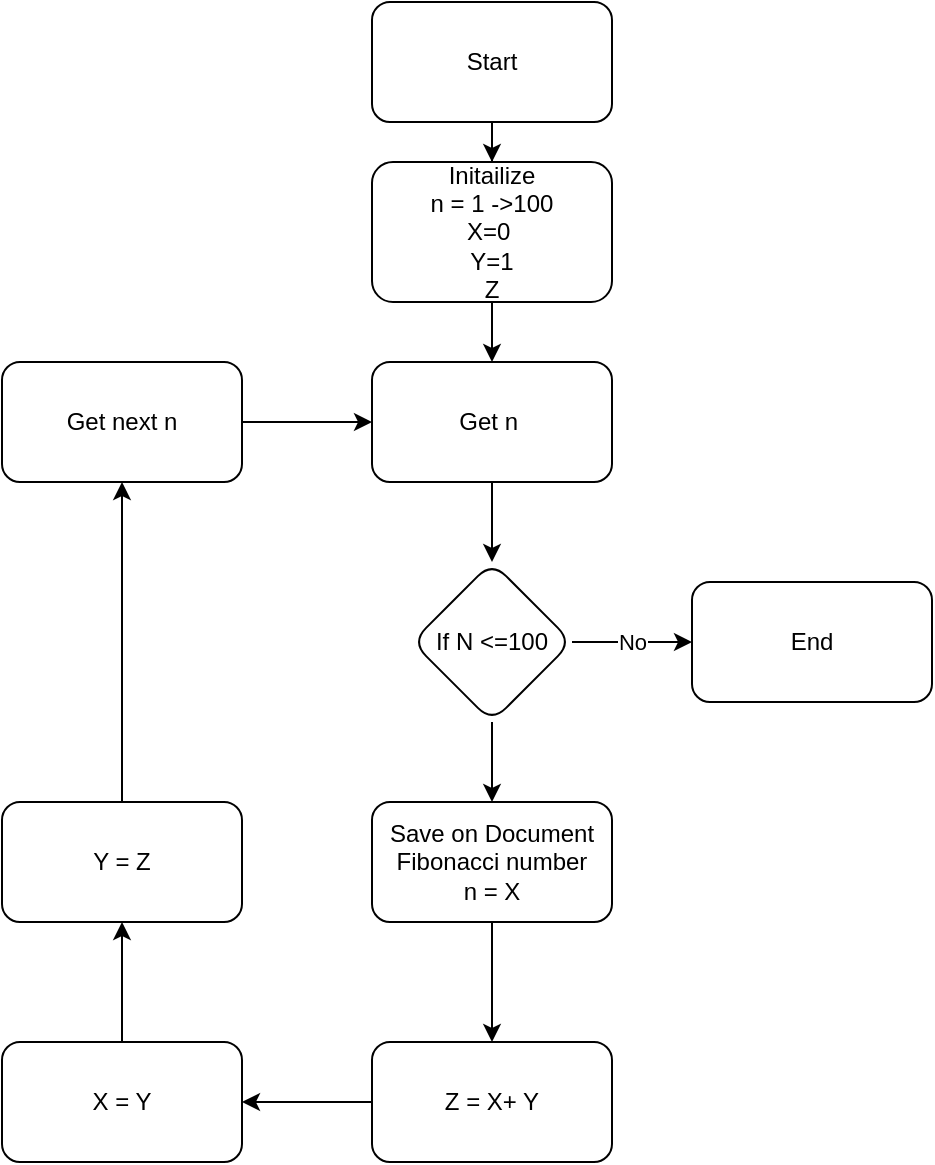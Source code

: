 <mxfile version="13.8.9" type="github">
  <diagram id="KpqeUWe9T__yHvzMCGmm" name="Page-1">
    <mxGraphModel dx="1017" dy="564" grid="1" gridSize="10" guides="1" tooltips="1" connect="1" arrows="1" fold="1" page="1" pageScale="1" pageWidth="850" pageHeight="1100" math="0" shadow="0">
      <root>
        <mxCell id="0" />
        <mxCell id="1" parent="0" />
        <mxCell id="-GfSJ-mZbfH85P1tIpJl-13" value="" style="edgeStyle=orthogonalEdgeStyle;rounded=0;orthogonalLoop=1;jettySize=auto;html=1;" parent="1" source="-GfSJ-mZbfH85P1tIpJl-1" target="-GfSJ-mZbfH85P1tIpJl-12" edge="1">
          <mxGeometry relative="1" as="geometry" />
        </mxCell>
        <mxCell id="-GfSJ-mZbfH85P1tIpJl-1" value="Start" style="rounded=1;whiteSpace=wrap;html=1;" parent="1" vertex="1">
          <mxGeometry x="305" width="120" height="60" as="geometry" />
        </mxCell>
        <mxCell id="-GfSJ-mZbfH85P1tIpJl-33" value="" style="edgeStyle=orthogonalEdgeStyle;rounded=0;orthogonalLoop=1;jettySize=auto;html=1;" parent="1" source="-GfSJ-mZbfH85P1tIpJl-12" target="-GfSJ-mZbfH85P1tIpJl-32" edge="1">
          <mxGeometry relative="1" as="geometry" />
        </mxCell>
        <mxCell id="-GfSJ-mZbfH85P1tIpJl-12" value="Initailize&lt;br&gt;n = 1 -&amp;gt;100&lt;br&gt;X=0&amp;nbsp;&lt;br&gt;Y=1&lt;br&gt;Z" style="whiteSpace=wrap;html=1;rounded=1;" parent="1" vertex="1">
          <mxGeometry x="305" y="80" width="120" height="70" as="geometry" />
        </mxCell>
        <mxCell id="-GfSJ-mZbfH85P1tIpJl-42" value="No" style="edgeStyle=orthogonalEdgeStyle;rounded=0;orthogonalLoop=1;jettySize=auto;html=1;" parent="1" source="-GfSJ-mZbfH85P1tIpJl-28" target="-GfSJ-mZbfH85P1tIpJl-41" edge="1">
          <mxGeometry relative="1" as="geometry" />
        </mxCell>
        <mxCell id="-GfSJ-mZbfH85P1tIpJl-44" value="" style="edgeStyle=orthogonalEdgeStyle;rounded=0;orthogonalLoop=1;jettySize=auto;html=1;" parent="1" source="-GfSJ-mZbfH85P1tIpJl-28" target="-GfSJ-mZbfH85P1tIpJl-43" edge="1">
          <mxGeometry relative="1" as="geometry" />
        </mxCell>
        <mxCell id="-GfSJ-mZbfH85P1tIpJl-28" value="If N &amp;lt;=100" style="rhombus;whiteSpace=wrap;html=1;rounded=1;" parent="1" vertex="1">
          <mxGeometry x="325" y="280" width="80" height="80" as="geometry" />
        </mxCell>
        <mxCell id="-GfSJ-mZbfH85P1tIpJl-34" style="edgeStyle=orthogonalEdgeStyle;rounded=0;orthogonalLoop=1;jettySize=auto;html=1;" parent="1" source="-GfSJ-mZbfH85P1tIpJl-32" target="-GfSJ-mZbfH85P1tIpJl-28" edge="1">
          <mxGeometry relative="1" as="geometry" />
        </mxCell>
        <mxCell id="-GfSJ-mZbfH85P1tIpJl-32" value="Get n&amp;nbsp;" style="whiteSpace=wrap;html=1;rounded=1;" parent="1" vertex="1">
          <mxGeometry x="305" y="180" width="120" height="60" as="geometry" />
        </mxCell>
        <mxCell id="-GfSJ-mZbfH85P1tIpJl-40" style="edgeStyle=orthogonalEdgeStyle;rounded=0;orthogonalLoop=1;jettySize=auto;html=1;entryX=0;entryY=0.5;entryDx=0;entryDy=0;" parent="1" source="-GfSJ-mZbfH85P1tIpJl-38" target="-GfSJ-mZbfH85P1tIpJl-32" edge="1">
          <mxGeometry relative="1" as="geometry" />
        </mxCell>
        <mxCell id="-GfSJ-mZbfH85P1tIpJl-38" value="Get next n" style="whiteSpace=wrap;html=1;rounded=1;" parent="1" vertex="1">
          <mxGeometry x="120" y="180" width="120" height="60" as="geometry" />
        </mxCell>
        <mxCell id="-GfSJ-mZbfH85P1tIpJl-41" value="End" style="whiteSpace=wrap;html=1;rounded=1;" parent="1" vertex="1">
          <mxGeometry x="465" y="290" width="120" height="60" as="geometry" />
        </mxCell>
        <mxCell id="-GfSJ-mZbfH85P1tIpJl-46" value="" style="edgeStyle=orthogonalEdgeStyle;rounded=0;orthogonalLoop=1;jettySize=auto;html=1;" parent="1" source="-GfSJ-mZbfH85P1tIpJl-43" target="-GfSJ-mZbfH85P1tIpJl-45" edge="1">
          <mxGeometry relative="1" as="geometry" />
        </mxCell>
        <mxCell id="-GfSJ-mZbfH85P1tIpJl-43" value="Save on Document&lt;br&gt;Fibonacci number&lt;br&gt;n = X" style="whiteSpace=wrap;html=1;rounded=1;" parent="1" vertex="1">
          <mxGeometry x="305" y="400" width="120" height="60" as="geometry" />
        </mxCell>
        <mxCell id="-GfSJ-mZbfH85P1tIpJl-48" value="" style="edgeStyle=orthogonalEdgeStyle;rounded=0;orthogonalLoop=1;jettySize=auto;html=1;" parent="1" source="-GfSJ-mZbfH85P1tIpJl-45" target="-GfSJ-mZbfH85P1tIpJl-47" edge="1">
          <mxGeometry relative="1" as="geometry" />
        </mxCell>
        <mxCell id="-GfSJ-mZbfH85P1tIpJl-45" value="Z = X+ Y" style="whiteSpace=wrap;html=1;rounded=1;" parent="1" vertex="1">
          <mxGeometry x="305" y="520" width="120" height="60" as="geometry" />
        </mxCell>
        <mxCell id="-GfSJ-mZbfH85P1tIpJl-50" value="" style="edgeStyle=orthogonalEdgeStyle;rounded=0;orthogonalLoop=1;jettySize=auto;html=1;" parent="1" source="-GfSJ-mZbfH85P1tIpJl-47" target="-GfSJ-mZbfH85P1tIpJl-49" edge="1">
          <mxGeometry relative="1" as="geometry" />
        </mxCell>
        <mxCell id="-GfSJ-mZbfH85P1tIpJl-47" value="X = Y" style="whiteSpace=wrap;html=1;rounded=1;" parent="1" vertex="1">
          <mxGeometry x="120" y="520" width="120" height="60" as="geometry" />
        </mxCell>
        <mxCell id="-GfSJ-mZbfH85P1tIpJl-51" style="edgeStyle=orthogonalEdgeStyle;rounded=0;orthogonalLoop=1;jettySize=auto;html=1;entryX=0.5;entryY=1;entryDx=0;entryDy=0;" parent="1" source="-GfSJ-mZbfH85P1tIpJl-49" target="-GfSJ-mZbfH85P1tIpJl-38" edge="1">
          <mxGeometry relative="1" as="geometry" />
        </mxCell>
        <mxCell id="-GfSJ-mZbfH85P1tIpJl-49" value="Y = Z" style="whiteSpace=wrap;html=1;rounded=1;" parent="1" vertex="1">
          <mxGeometry x="120" y="400" width="120" height="60" as="geometry" />
        </mxCell>
      </root>
    </mxGraphModel>
  </diagram>
</mxfile>
